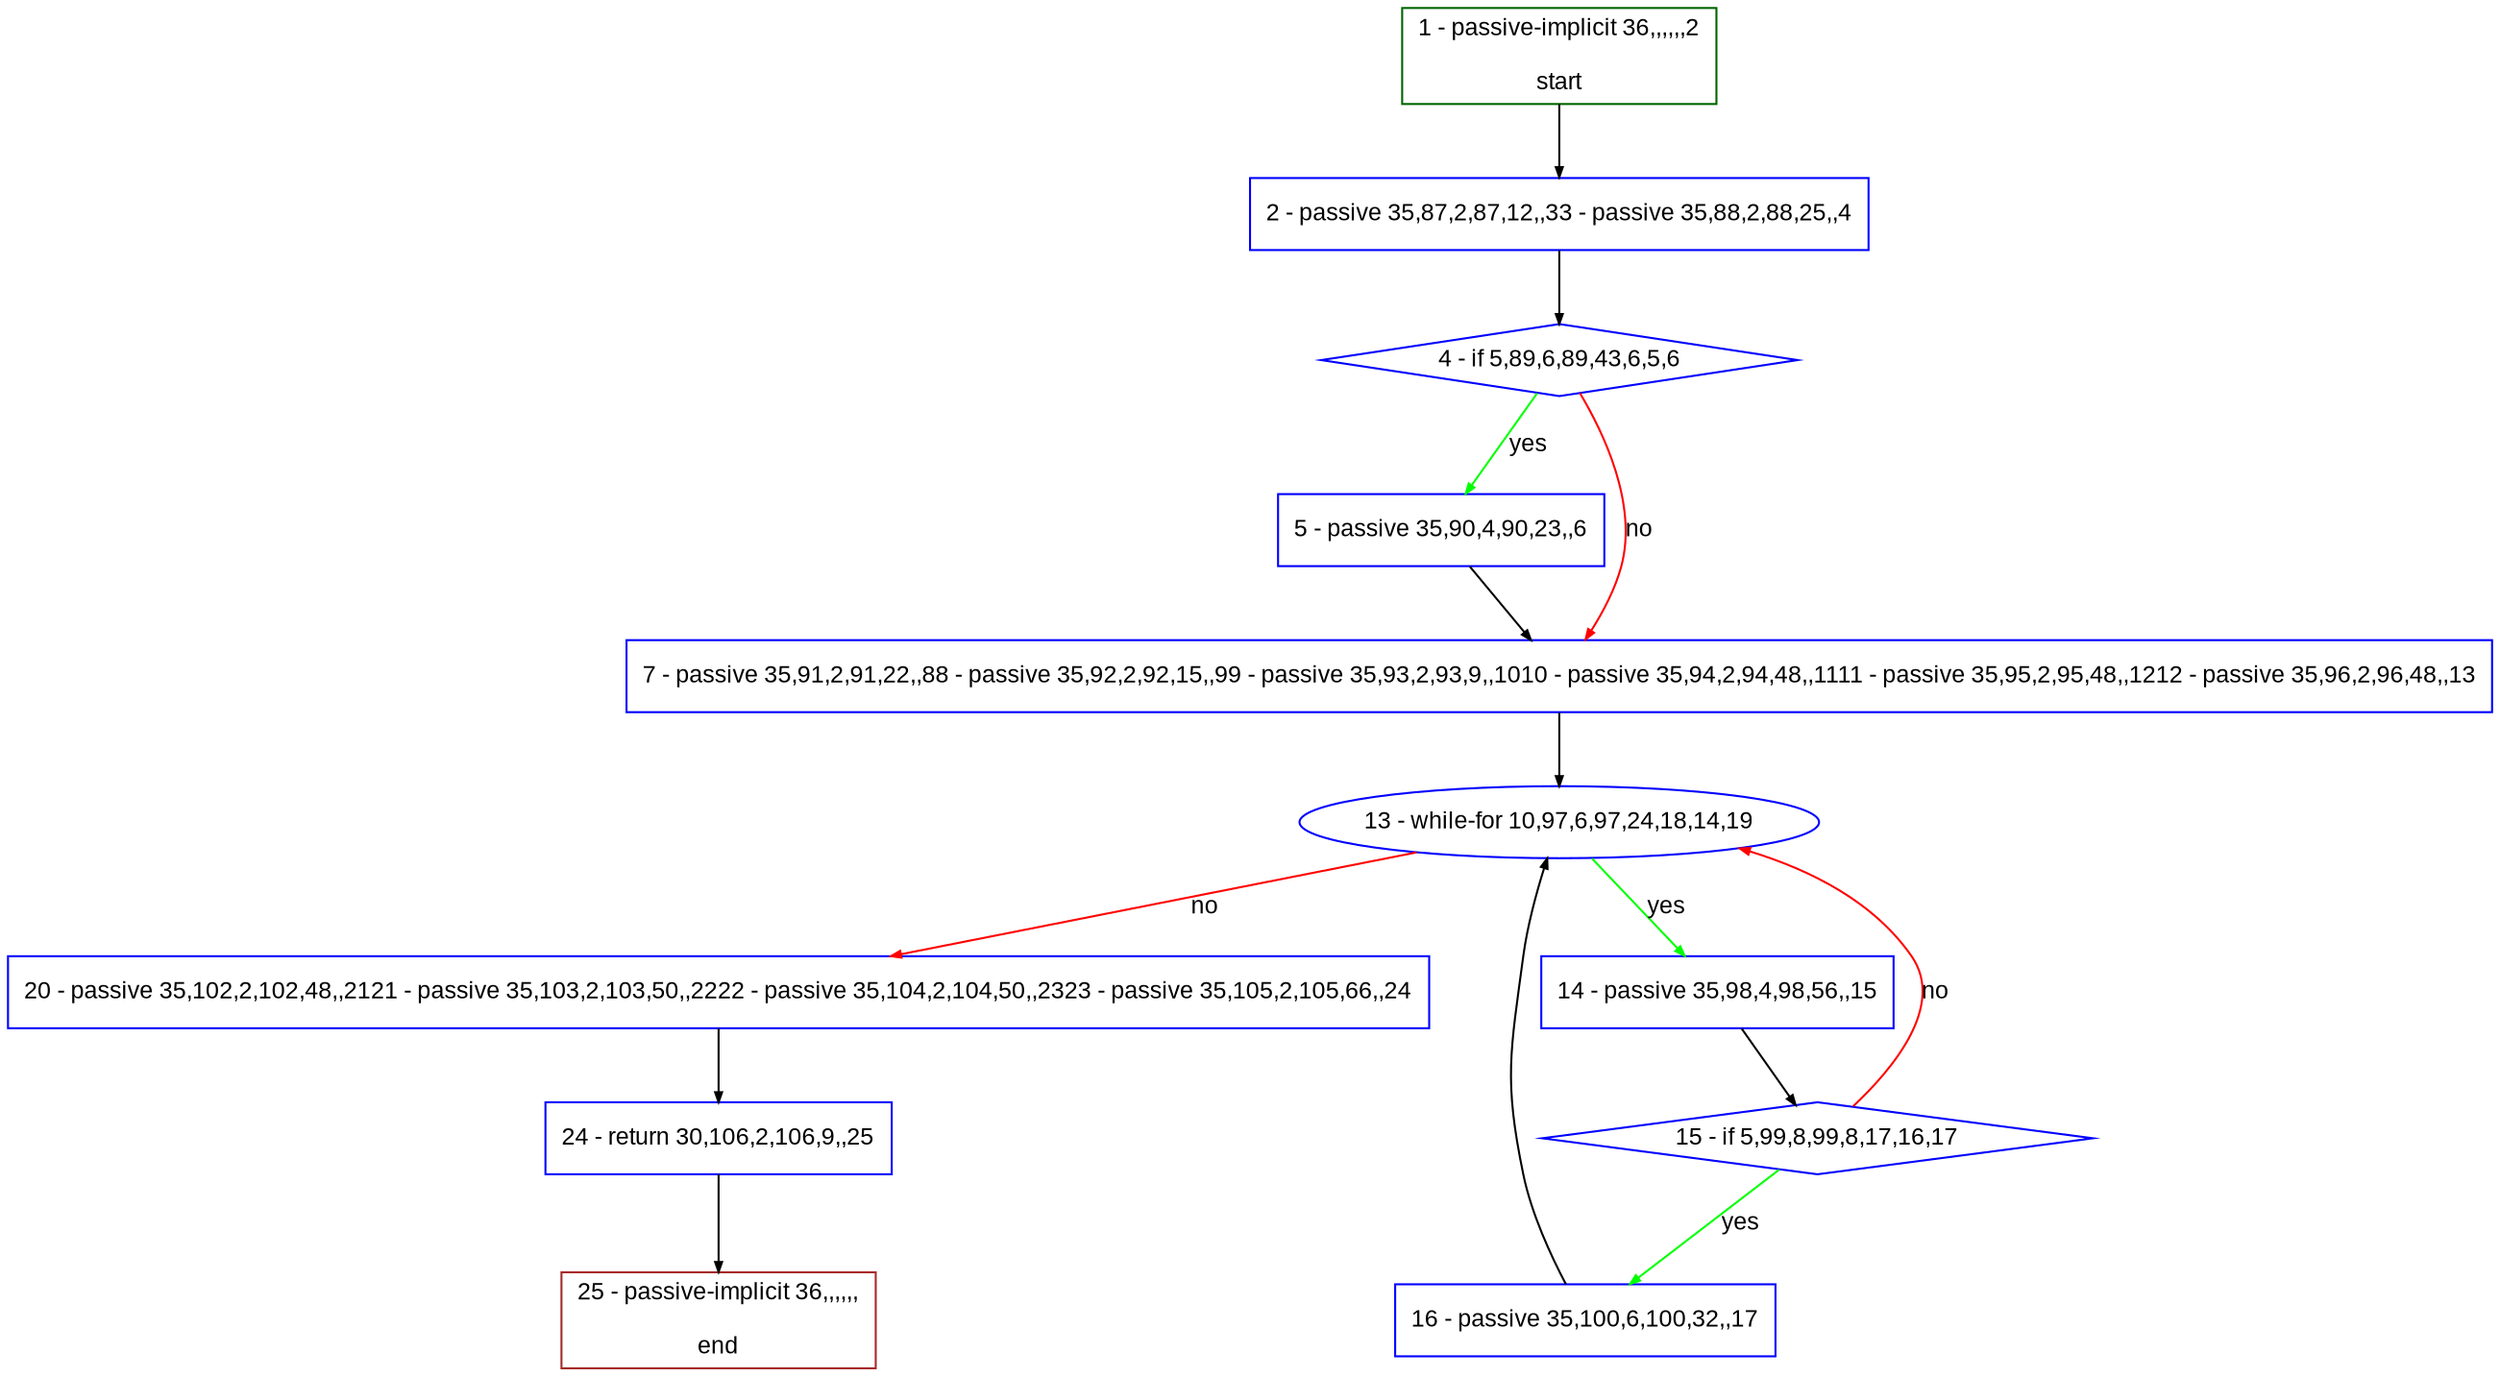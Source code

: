 digraph "" {
  graph [pack="true", label="", fontsize="12", packmode="clust", fontname="Arial", fillcolor="#FFFFCC", bgcolor="white", style="rounded,filled", compound="true"];
  node [node_initialized="no", label="", color="grey", fontsize="12", fillcolor="white", fontname="Arial", style="filled", shape="rectangle", compound="true", fixedsize="false"];
  edge [fontcolor="black", arrowhead="normal", arrowtail="none", arrowsize="0.5", ltail="", label="", color="black", fontsize="12", lhead="", fontname="Arial", dir="forward", compound="true"];
  __N1 [label="2 - passive 35,87,2,87,12,,33 - passive 35,88,2,88,25,,4", color="#0000ff", fillcolor="#ffffff", style="filled", shape="box"];
  __N2 [label="1 - passive-implicit 36,,,,,,2\n\nstart", color="#006400", fillcolor="#ffffff", style="filled", shape="box"];
  __N3 [label="4 - if 5,89,6,89,43,6,5,6", color="#0000ff", fillcolor="#ffffff", style="filled", shape="diamond"];
  __N4 [label="5 - passive 35,90,4,90,23,,6", color="#0000ff", fillcolor="#ffffff", style="filled", shape="box"];
  __N5 [label="7 - passive 35,91,2,91,22,,88 - passive 35,92,2,92,15,,99 - passive 35,93,2,93,9,,1010 - passive 35,94,2,94,48,,1111 - passive 35,95,2,95,48,,1212 - passive 35,96,2,96,48,,13", color="#0000ff", fillcolor="#ffffff", style="filled", shape="box"];
  __N6 [label="13 - while-for 10,97,6,97,24,18,14,19", color="#0000ff", fillcolor="#ffffff", style="filled", shape="oval"];
  __N7 [label="14 - passive 35,98,4,98,56,,15", color="#0000ff", fillcolor="#ffffff", style="filled", shape="box"];
  __N8 [label="20 - passive 35,102,2,102,48,,2121 - passive 35,103,2,103,50,,2222 - passive 35,104,2,104,50,,2323 - passive 35,105,2,105,66,,24", color="#0000ff", fillcolor="#ffffff", style="filled", shape="box"];
  __N9 [label="15 - if 5,99,8,99,8,17,16,17", color="#0000ff", fillcolor="#ffffff", style="filled", shape="diamond"];
  __N10 [label="16 - passive 35,100,6,100,32,,17", color="#0000ff", fillcolor="#ffffff", style="filled", shape="box"];
  __N11 [label="24 - return 30,106,2,106,9,,25", color="#0000ff", fillcolor="#ffffff", style="filled", shape="box"];
  __N12 [label="25 - passive-implicit 36,,,,,,\n\nend", color="#a52a2a", fillcolor="#ffffff", style="filled", shape="box"];
  __N2 -> __N1 [arrowhead="normal", arrowtail="none", color="#000000", label="", dir="forward"];
  __N1 -> __N3 [arrowhead="normal", arrowtail="none", color="#000000", label="", dir="forward"];
  __N3 -> __N4 [arrowhead="normal", arrowtail="none", color="#00ff00", label="yes", dir="forward"];
  __N3 -> __N5 [arrowhead="normal", arrowtail="none", color="#ff0000", label="no", dir="forward"];
  __N4 -> __N5 [arrowhead="normal", arrowtail="none", color="#000000", label="", dir="forward"];
  __N5 -> __N6 [arrowhead="normal", arrowtail="none", color="#000000", label="", dir="forward"];
  __N6 -> __N7 [arrowhead="normal", arrowtail="none", color="#00ff00", label="yes", dir="forward"];
  __N6 -> __N8 [arrowhead="normal", arrowtail="none", color="#ff0000", label="no", dir="forward"];
  __N7 -> __N9 [arrowhead="normal", arrowtail="none", color="#000000", label="", dir="forward"];
  __N9 -> __N6 [arrowhead="normal", arrowtail="none", color="#ff0000", label="no", dir="forward"];
  __N9 -> __N10 [arrowhead="normal", arrowtail="none", color="#00ff00", label="yes", dir="forward"];
  __N10 -> __N6 [arrowhead="normal", arrowtail="none", color="#000000", label="", dir="forward"];
  __N8 -> __N11 [arrowhead="normal", arrowtail="none", color="#000000", label="", dir="forward"];
  __N11 -> __N12 [arrowhead="normal", arrowtail="none", color="#000000", label="", dir="forward"];
}

